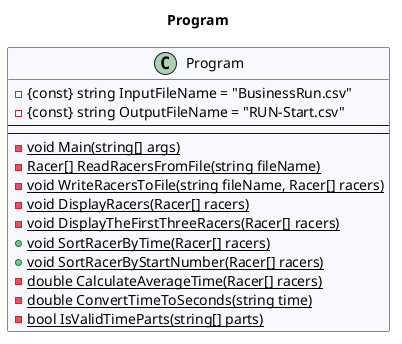 @startuml Program
title Program
 class Program #GhostWhite {
- {const} string InputFileName = "BusinessRun.csv"
- {const} string OutputFileName = "RUN-Start.csv"
---
---
- {static} void Main(string[] args)
- {static} Racer[] ReadRacersFromFile(string fileName)
- {static} void WriteRacersToFile(string fileName, Racer[] racers)
- {static} void DisplayRacers(Racer[] racers)
- {static} void DisplayTheFirstThreeRacers(Racer[] racers)
+ {static} void SortRacerByTime(Racer[] racers)
+ {static} void SortRacerByStartNumber(Racer[] racers)
- {static} double CalculateAverageTime(Racer[] racers)
- {static} double ConvertTimeToSeconds(string time)
- {static} bool IsValidTimeParts(string[] parts)
}
@enduml
